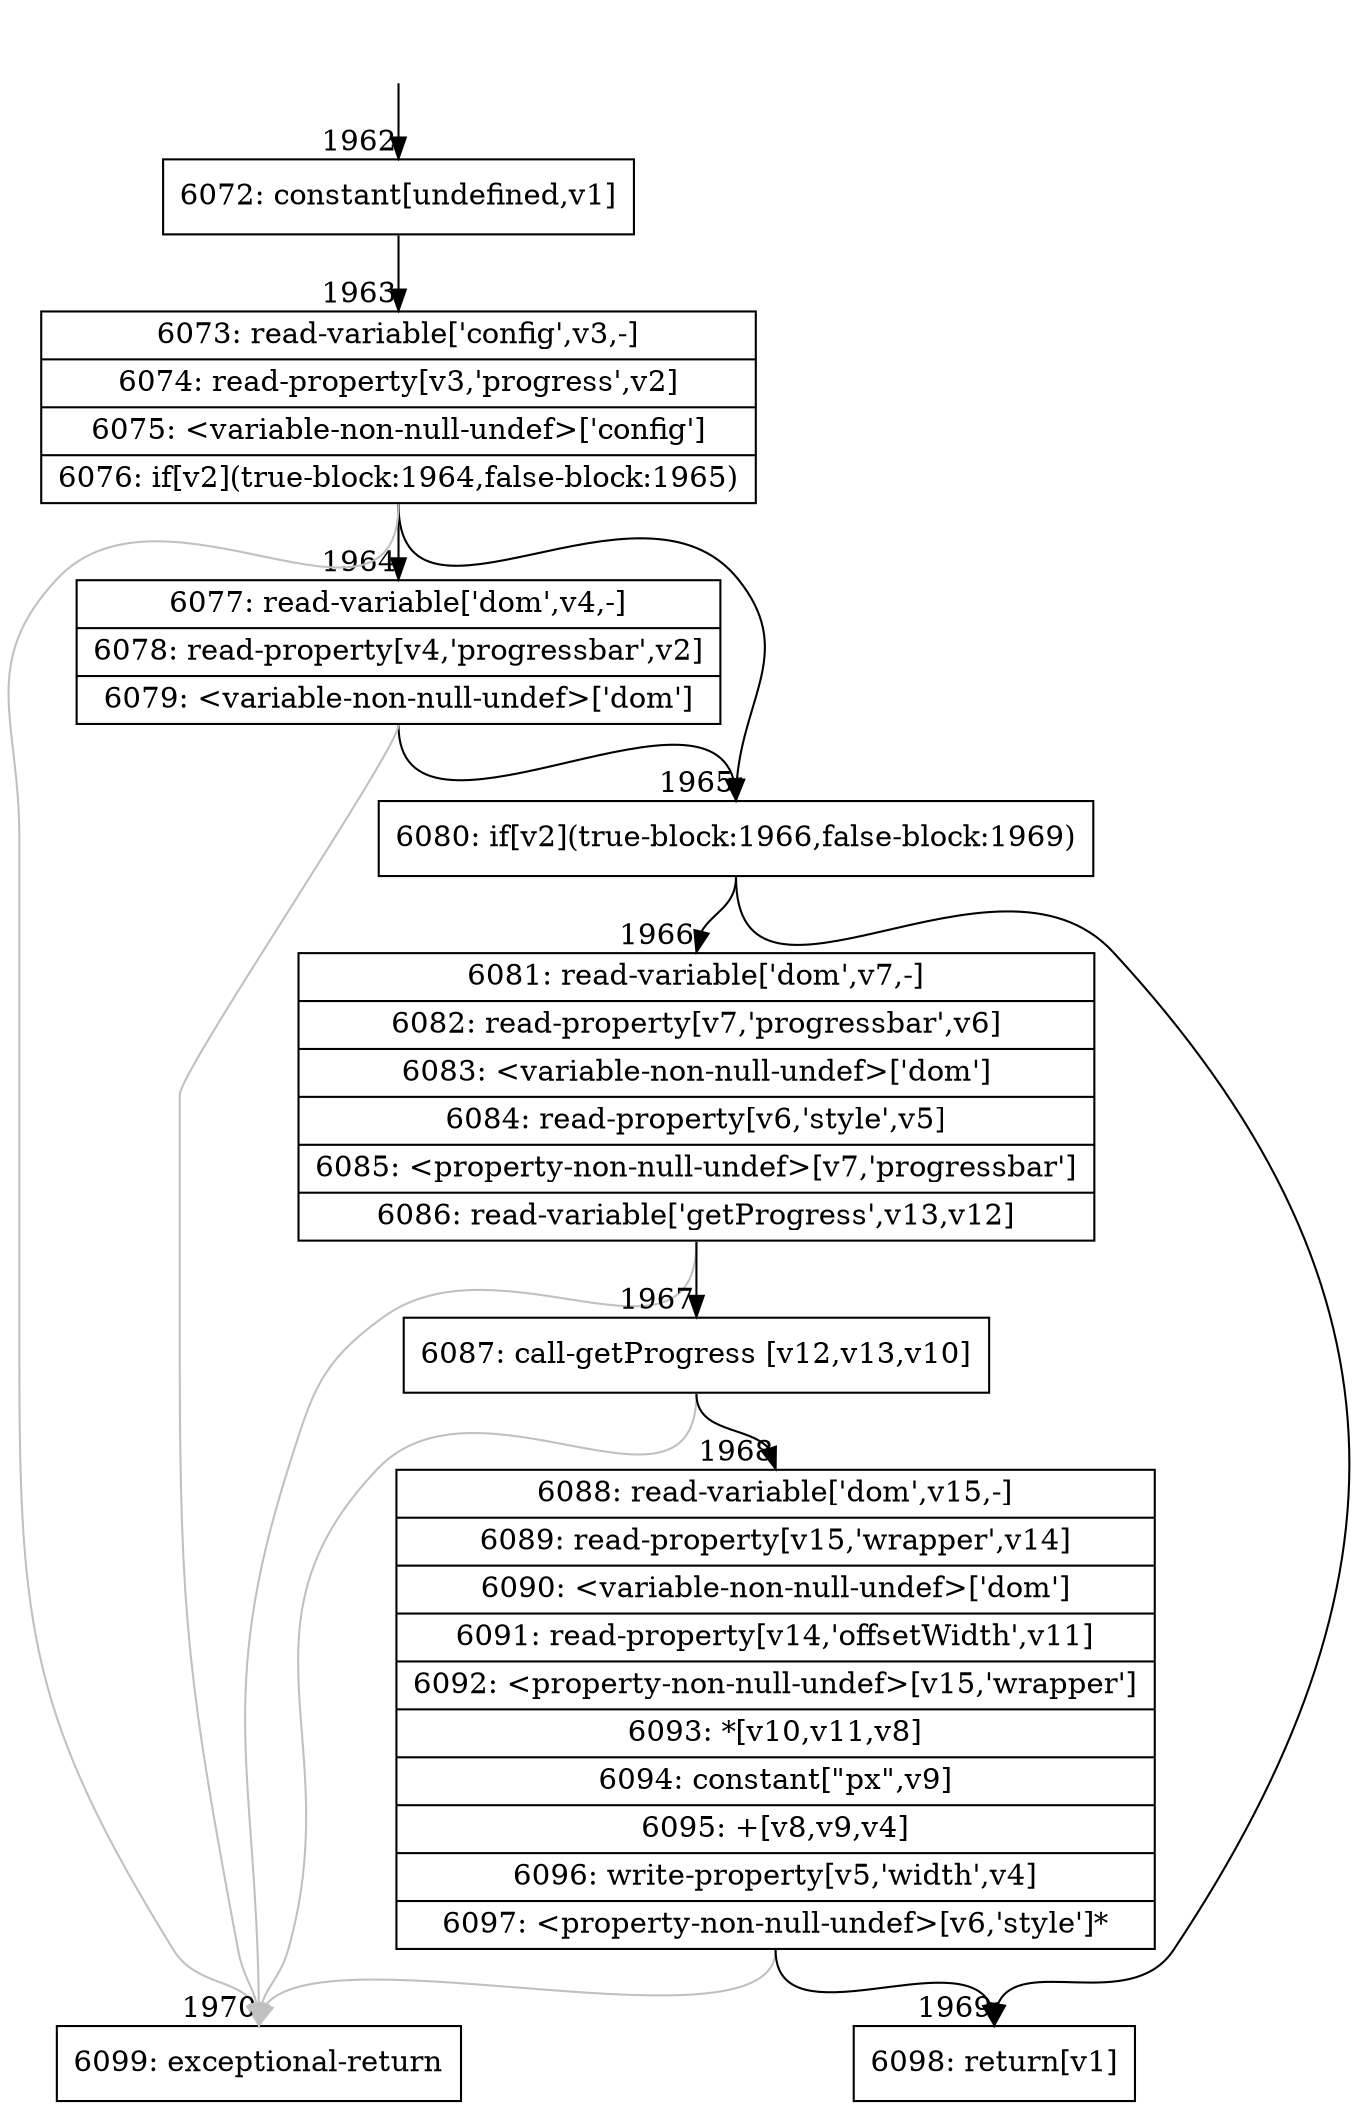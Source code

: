 digraph {
rankdir="TD"
BB_entry118[shape=none,label=""];
BB_entry118 -> BB1962 [tailport=s, headport=n, headlabel="    1962"]
BB1962 [shape=record label="{6072: constant[undefined,v1]}" ] 
BB1962 -> BB1963 [tailport=s, headport=n, headlabel="      1963"]
BB1963 [shape=record label="{6073: read-variable['config',v3,-]|6074: read-property[v3,'progress',v2]|6075: \<variable-non-null-undef\>['config']|6076: if[v2](true-block:1964,false-block:1965)}" ] 
BB1963 -> BB1965 [tailport=s, headport=n, headlabel="      1965"]
BB1963 -> BB1964 [tailport=s, headport=n, headlabel="      1964"]
BB1963 -> BB1970 [tailport=s, headport=n, color=gray, headlabel="      1970"]
BB1964 [shape=record label="{6077: read-variable['dom',v4,-]|6078: read-property[v4,'progressbar',v2]|6079: \<variable-non-null-undef\>['dom']}" ] 
BB1964 -> BB1965 [tailport=s, headport=n]
BB1964 -> BB1970 [tailport=s, headport=n, color=gray]
BB1965 [shape=record label="{6080: if[v2](true-block:1966,false-block:1969)}" ] 
BB1965 -> BB1966 [tailport=s, headport=n, headlabel="      1966"]
BB1965 -> BB1969 [tailport=s, headport=n, headlabel="      1969"]
BB1966 [shape=record label="{6081: read-variable['dom',v7,-]|6082: read-property[v7,'progressbar',v6]|6083: \<variable-non-null-undef\>['dom']|6084: read-property[v6,'style',v5]|6085: \<property-non-null-undef\>[v7,'progressbar']|6086: read-variable['getProgress',v13,v12]}" ] 
BB1966 -> BB1967 [tailport=s, headport=n, headlabel="      1967"]
BB1966 -> BB1970 [tailport=s, headport=n, color=gray]
BB1967 [shape=record label="{6087: call-getProgress [v12,v13,v10]}" ] 
BB1967 -> BB1968 [tailport=s, headport=n, headlabel="      1968"]
BB1967 -> BB1970 [tailport=s, headport=n, color=gray]
BB1968 [shape=record label="{6088: read-variable['dom',v15,-]|6089: read-property[v15,'wrapper',v14]|6090: \<variable-non-null-undef\>['dom']|6091: read-property[v14,'offsetWidth',v11]|6092: \<property-non-null-undef\>[v15,'wrapper']|6093: *[v10,v11,v8]|6094: constant[\"px\",v9]|6095: +[v8,v9,v4]|6096: write-property[v5,'width',v4]|6097: \<property-non-null-undef\>[v6,'style']*}" ] 
BB1968 -> BB1969 [tailport=s, headport=n]
BB1968 -> BB1970 [tailport=s, headport=n, color=gray]
BB1969 [shape=record label="{6098: return[v1]}" ] 
BB1970 [shape=record label="{6099: exceptional-return}" ] 
//#$~ 2454
}
